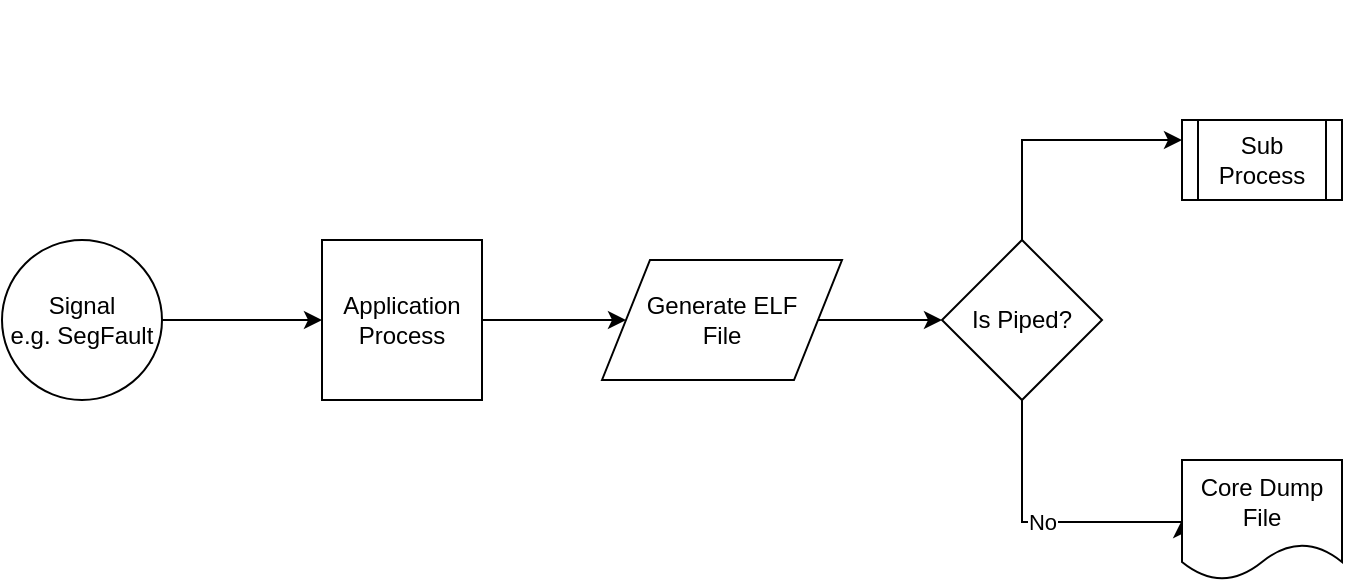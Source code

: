 <mxfile version="11.1.4" type="device"><diagram id="T0RwNbA3rhnUgWoGz4ET" name="Page-1"><mxGraphModel dx="1024" dy="653" grid="1" gridSize="10" guides="1" tooltips="1" connect="1" arrows="1" fold="1" page="1" pageScale="1" pageWidth="1169" pageHeight="827" math="0" shadow="0"><root><mxCell id="0"/><mxCell id="1" parent="0"/><mxCell id="3yNJZwVQ0xDq1yZaCjsy-3" style="edgeStyle=orthogonalEdgeStyle;rounded=0;orthogonalLoop=1;jettySize=auto;html=1;exitX=1;exitY=0.5;exitDx=0;exitDy=0;entryX=0;entryY=0.5;entryDx=0;entryDy=0;" edge="1" parent="1" source="3yNJZwVQ0xDq1yZaCjsy-1" target="3yNJZwVQ0xDq1yZaCjsy-2"><mxGeometry relative="1" as="geometry"/></mxCell><mxCell id="3yNJZwVQ0xDq1yZaCjsy-1" value="Signal&lt;br&gt;e.g. SegFault" style="ellipse;whiteSpace=wrap;html=1;aspect=fixed;" vertex="1" parent="1"><mxGeometry x="130" y="190" width="80" height="80" as="geometry"/></mxCell><mxCell id="3yNJZwVQ0xDq1yZaCjsy-5" value="" style="edgeStyle=orthogonalEdgeStyle;rounded=0;orthogonalLoop=1;jettySize=auto;html=1;" edge="1" parent="1" source="3yNJZwVQ0xDq1yZaCjsy-2" target="3yNJZwVQ0xDq1yZaCjsy-4"><mxGeometry relative="1" as="geometry"/></mxCell><mxCell id="3yNJZwVQ0xDq1yZaCjsy-2" value="Application&lt;br&gt;Process" style="whiteSpace=wrap;html=1;aspect=fixed;" vertex="1" parent="1"><mxGeometry x="290" y="190" width="80" height="80" as="geometry"/></mxCell><mxCell id="3yNJZwVQ0xDq1yZaCjsy-7" value="" style="edgeStyle=orthogonalEdgeStyle;rounded=0;orthogonalLoop=1;jettySize=auto;html=1;" edge="1" parent="1" source="3yNJZwVQ0xDq1yZaCjsy-4" target="3yNJZwVQ0xDq1yZaCjsy-6"><mxGeometry relative="1" as="geometry"/></mxCell><mxCell id="3yNJZwVQ0xDq1yZaCjsy-4" value="Generate ELF&lt;br&gt;File" style="shape=parallelogram;perimeter=parallelogramPerimeter;whiteSpace=wrap;html=1;" vertex="1" parent="1"><mxGeometry x="430" y="200" width="120" height="60" as="geometry"/></mxCell><mxCell id="3yNJZwVQ0xDq1yZaCjsy-10" value="No" style="edgeStyle=orthogonalEdgeStyle;rounded=0;orthogonalLoop=1;jettySize=auto;html=1;entryX=0;entryY=0.5;entryDx=0;entryDy=0;" edge="1" parent="1" source="3yNJZwVQ0xDq1yZaCjsy-6" target="3yNJZwVQ0xDq1yZaCjsy-8"><mxGeometry relative="1" as="geometry"><mxPoint x="640" y="350" as="targetPoint"/><Array as="points"><mxPoint x="640" y="331"/></Array></mxGeometry></mxCell><mxCell id="3yNJZwVQ0xDq1yZaCjsy-12" style="edgeStyle=orthogonalEdgeStyle;rounded=0;orthogonalLoop=1;jettySize=auto;html=1;exitX=0.5;exitY=0;exitDx=0;exitDy=0;entryX=0;entryY=0.25;entryDx=0;entryDy=0;" edge="1" parent="1" source="3yNJZwVQ0xDq1yZaCjsy-6" target="3yNJZwVQ0xDq1yZaCjsy-11"><mxGeometry relative="1" as="geometry"/></mxCell><mxCell id="3yNJZwVQ0xDq1yZaCjsy-6" value="Is Piped?" style="rhombus;whiteSpace=wrap;html=1;" vertex="1" parent="1"><mxGeometry x="600" y="190" width="80" height="80" as="geometry"/></mxCell><mxCell id="3yNJZwVQ0xDq1yZaCjsy-8" value="Core Dump File" style="shape=document;whiteSpace=wrap;html=1;boundedLbl=1;" vertex="1" parent="1"><mxGeometry x="720" y="300" width="80" height="60" as="geometry"/></mxCell><mxCell id="3yNJZwVQ0xDq1yZaCjsy-11" value="Sub Process" style="shape=process;whiteSpace=wrap;html=1;backgroundOutline=1;" vertex="1" parent="1"><mxGeometry x="720" y="130" width="80" height="40" as="geometry"/></mxCell><mxCell id="3yNJZwVQ0xDq1yZaCjsy-13" value="" style="shape=image;html=1;verticalAlign=top;verticalLabelPosition=bottom;labelBackgroundColor=#ffffff;imageAspect=0;aspect=fixed;image=https://cdn3.iconfinder.com/data/icons/letters-and-numbers-1/32/number_1_blue-128.png" vertex="1" parent="1"><mxGeometry x="150" y="138" width="40" height="40" as="geometry"/></mxCell><mxCell id="3yNJZwVQ0xDq1yZaCjsy-14" value="" style="shape=image;html=1;verticalAlign=top;verticalLabelPosition=bottom;labelBackgroundColor=#ffffff;imageAspect=0;aspect=fixed;image=https://cdn3.iconfinder.com/data/icons/letters-and-numbers-1/32/number_2_blue-128.png" vertex="1" parent="1"><mxGeometry x="310" y="138" width="40" height="40" as="geometry"/></mxCell><mxCell id="3yNJZwVQ0xDq1yZaCjsy-15" value="" style="shape=image;html=1;verticalAlign=top;verticalLabelPosition=bottom;labelBackgroundColor=#ffffff;imageAspect=0;aspect=fixed;image=https://cdn3.iconfinder.com/data/icons/letters-and-numbers-1/32/number_3_blue-128.png" vertex="1" parent="1"><mxGeometry x="480" y="138" width="40" height="40" as="geometry"/></mxCell><mxCell id="3yNJZwVQ0xDq1yZaCjsy-16" value="" style="shape=image;html=1;verticalAlign=top;verticalLabelPosition=bottom;labelBackgroundColor=#ffffff;imageAspect=0;aspect=fixed;image=https://cdn3.iconfinder.com/data/icons/letters-and-numbers-1/32/number_4_blue-128.png" vertex="1" parent="1"><mxGeometry x="740" y="70" width="40" height="40" as="geometry"/></mxCell><mxCell id="3yNJZwVQ0xDq1yZaCjsy-17" value="" style="shape=image;html=1;verticalAlign=top;verticalLabelPosition=bottom;labelBackgroundColor=#ffffff;imageAspect=0;aspect=fixed;image=https://cdn3.iconfinder.com/data/icons/letters-and-numbers-1/32/number_5_blue-128.png" vertex="1" parent="1"><mxGeometry x="740" y="240" width="40" height="40" as="geometry"/></mxCell></root></mxGraphModel></diagram></mxfile>